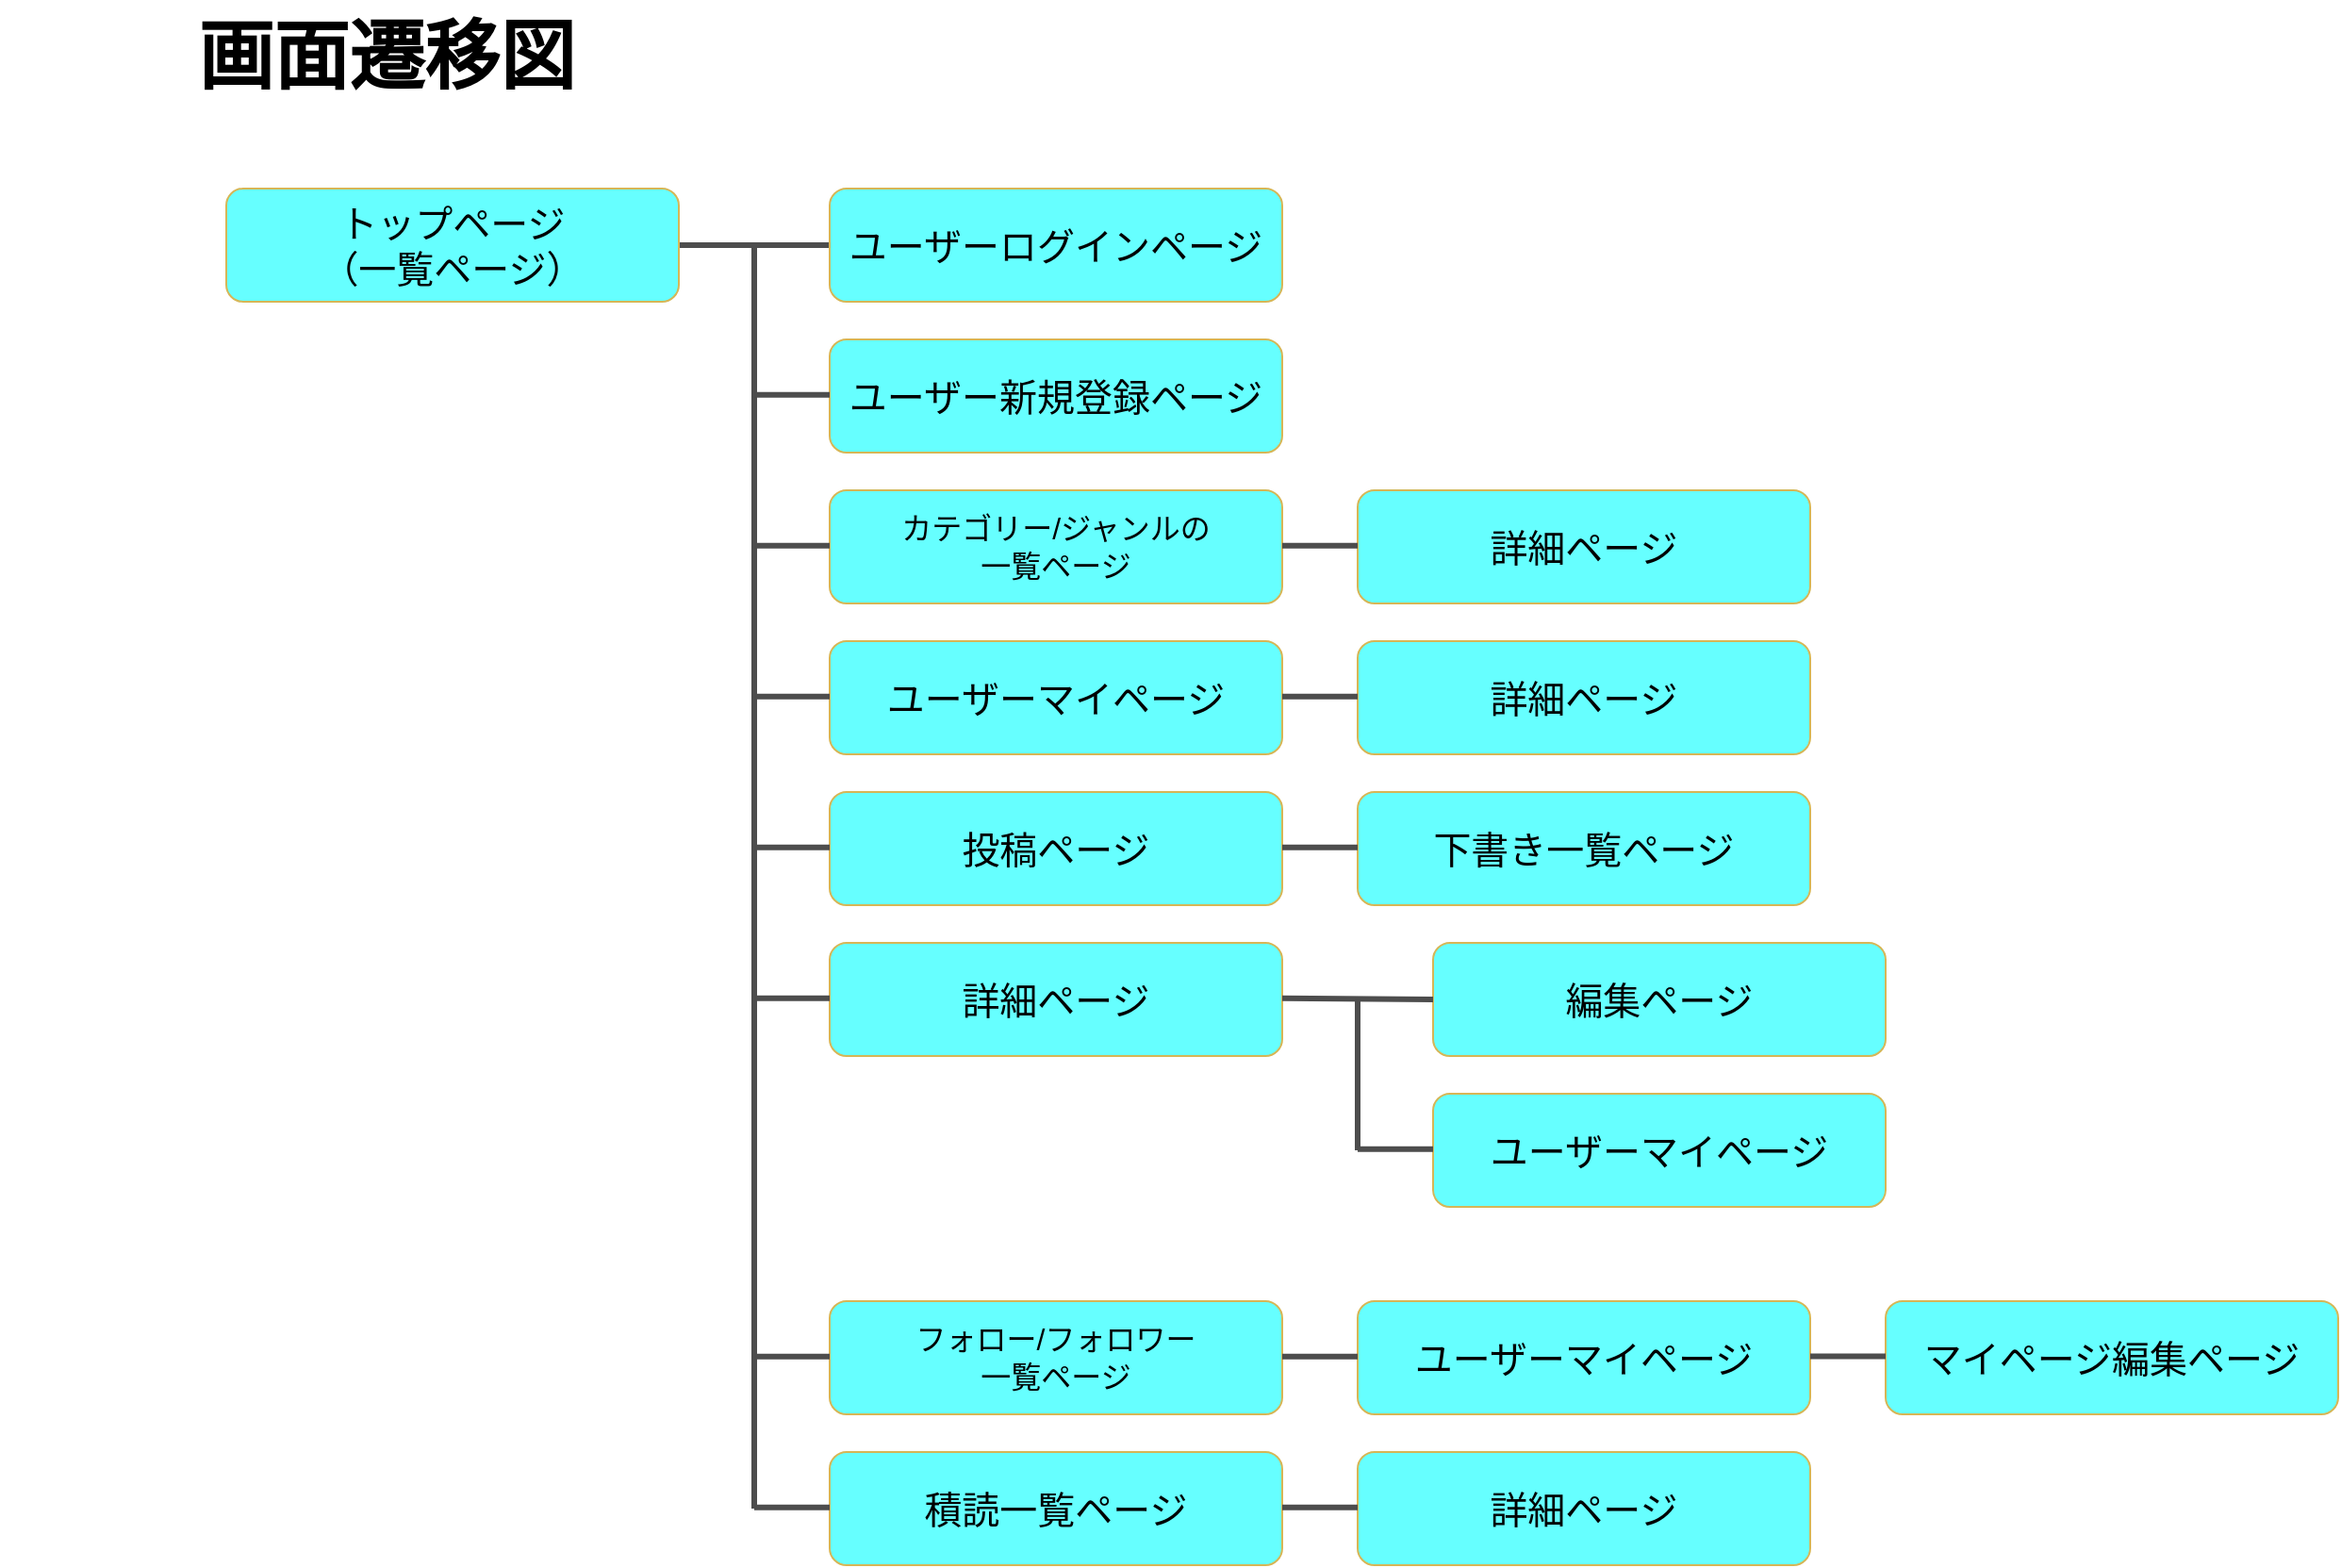 <mxfile>
    <diagram id="E18jz2OUvcIVSyxr4jvv" name="ページ1">
        <mxGraphModel dx="1370" dy="844" grid="1" gridSize="10" guides="1" tooltips="1" connect="1" arrows="1" fold="1" page="1" pageScale="1" pageWidth="827" pageHeight="1169" math="0" shadow="0">
            <root>
                <mxCell id="0"/>
                <mxCell id="1" parent="0"/>
                <mxCell id="2" style="edgeStyle=none;html=1;entryX=0;entryY=0.5;entryDx=0;entryDy=0;endArrow=none;endFill=0;strokeColor=#4D4D4D;strokeWidth=3;" edge="1" parent="1" target="5">
                    <mxGeometry relative="1" as="geometry">
                        <mxPoint x="-80" y="190" as="sourcePoint"/>
                    </mxGeometry>
                </mxCell>
                <mxCell id="3" value="&lt;font style=&quot;font-size: 20px;&quot;&gt;トップページ&lt;br&gt;（一覧ページ）&lt;/font&gt;" style="rounded=1;whiteSpace=wrap;html=1;strokeColor=#d6b656;fillColor=#66FFFF;" vertex="1" parent="1">
                    <mxGeometry x="-320" y="160" width="240" height="60" as="geometry"/>
                </mxCell>
                <mxCell id="4" value="&lt;b style=&quot;font-size: 40px; font-family: &amp;quot;Lucida Console&amp;quot;; background-color: transparent;&quot;&gt;画面遷移図&lt;/b&gt;" style="text;strokeColor=none;align=center;fillColor=none;html=1;verticalAlign=middle;whiteSpace=wrap;rounded=0;" vertex="1" parent="1">
                    <mxGeometry x="-440" y="60" width="410" height="60" as="geometry"/>
                </mxCell>
                <mxCell id="5" value="&lt;span style=&quot;font-size: 20px;&quot;&gt;ユーザーログインページ&lt;/span&gt;" style="rounded=1;whiteSpace=wrap;html=1;strokeColor=#d6b656;fillColor=#66FFFF;" vertex="1" parent="1">
                    <mxGeometry y="160" width="240" height="60" as="geometry"/>
                </mxCell>
                <mxCell id="6" value="&lt;span style=&quot;font-size: 20px;&quot;&gt;ユーザー新規登録ページ&lt;/span&gt;" style="rounded=1;whiteSpace=wrap;html=1;strokeColor=#d6b656;fillColor=#66FFFF;" vertex="1" parent="1">
                    <mxGeometry y="240" width="240" height="60" as="geometry"/>
                </mxCell>
                <mxCell id="7" value="&lt;font style=&quot;font-size: 20px;&quot;&gt;ユーザーマイページ&lt;/font&gt;" style="rounded=1;whiteSpace=wrap;html=1;strokeColor=#d6b656;fillColor=#66FFFF;" vertex="1" parent="1">
                    <mxGeometry y="400" width="240" height="60" as="geometry"/>
                </mxCell>
                <mxCell id="8" value="&lt;span style=&quot;font-size: 20px;&quot;&gt;投稿ページ&lt;/span&gt;" style="rounded=1;whiteSpace=wrap;html=1;strokeColor=#d6b656;fillColor=#66FFFF;" vertex="1" parent="1">
                    <mxGeometry y="480" width="240" height="60" as="geometry"/>
                </mxCell>
                <mxCell id="9" value="&lt;font style=&quot;font-size: 20px;&quot;&gt;詳細ページ&lt;/font&gt;" style="rounded=1;whiteSpace=wrap;html=1;strokeColor=#d6b656;fillColor=#66FFFF;" vertex="1" parent="1">
                    <mxGeometry y="560" width="240" height="60" as="geometry"/>
                </mxCell>
                <mxCell id="10" style="edgeStyle=none;html=1;endArrow=none;endFill=0;strokeColor=#4D4D4D;strokeWidth=3;" edge="1" parent="1">
                    <mxGeometry relative="1" as="geometry">
                        <mxPoint x="-40" y="190" as="sourcePoint"/>
                        <mxPoint x="-40" y="860" as="targetPoint"/>
                    </mxGeometry>
                </mxCell>
                <mxCell id="11" style="edgeStyle=none;html=1;entryX=0;entryY=0.5;entryDx=0;entryDy=0;endArrow=none;endFill=0;strokeColor=#4D4D4D;strokeWidth=3;" edge="1" parent="1">
                    <mxGeometry relative="1" as="geometry">
                        <mxPoint x="-40" y="429.41" as="sourcePoint"/>
                        <mxPoint y="429.41" as="targetPoint"/>
                    </mxGeometry>
                </mxCell>
                <mxCell id="12" style="edgeStyle=none;html=1;entryX=0;entryY=0.5;entryDx=0;entryDy=0;endArrow=none;endFill=0;strokeColor=#4D4D4D;strokeWidth=3;" edge="1" parent="1">
                    <mxGeometry relative="1" as="geometry">
                        <mxPoint x="-40" y="509.41" as="sourcePoint"/>
                        <mxPoint y="509.41" as="targetPoint"/>
                    </mxGeometry>
                </mxCell>
                <mxCell id="13" style="edgeStyle=none;html=1;entryX=0;entryY=0.5;entryDx=0;entryDy=0;endArrow=none;endFill=0;strokeColor=#4D4D4D;strokeWidth=3;" edge="1" parent="1">
                    <mxGeometry relative="1" as="geometry">
                        <mxPoint x="-40" y="589.41" as="sourcePoint"/>
                        <mxPoint y="589.41" as="targetPoint"/>
                    </mxGeometry>
                </mxCell>
                <mxCell id="14" value="&lt;font style=&quot;font-size: 20px;&quot;&gt;下書き一覧ページ&lt;/font&gt;" style="rounded=1;whiteSpace=wrap;html=1;strokeColor=#d6b656;fillColor=#66FFFF;" vertex="1" parent="1">
                    <mxGeometry x="280" y="480" width="240" height="60" as="geometry"/>
                </mxCell>
                <mxCell id="15" value="&lt;font style=&quot;font-size: 16px;&quot;&gt;カテゴリー/ジャンルの&lt;br&gt;一覧ページ&lt;/font&gt;" style="rounded=1;whiteSpace=wrap;html=1;strokeColor=#d6b656;fillColor=#66FFFF;" vertex="1" parent="1">
                    <mxGeometry y="320" width="240" height="60" as="geometry"/>
                </mxCell>
                <mxCell id="16" style="edgeStyle=none;html=1;entryX=0;entryY=0.5;entryDx=0;entryDy=0;endArrow=none;endFill=0;strokeColor=#4D4D4D;strokeWidth=3;" edge="1" parent="1">
                    <mxGeometry relative="1" as="geometry">
                        <mxPoint x="-40" y="269.41" as="sourcePoint"/>
                        <mxPoint y="269.41" as="targetPoint"/>
                    </mxGeometry>
                </mxCell>
                <mxCell id="17" value="&lt;font style=&quot;font-size: 16px;&quot;&gt;フォロー/フォロワー&lt;br&gt;一覧ページ&lt;/font&gt;" style="rounded=1;whiteSpace=wrap;html=1;strokeColor=#d6b656;fillColor=#66FFFF;" vertex="1" parent="1">
                    <mxGeometry y="750" width="240" height="60" as="geometry"/>
                </mxCell>
                <mxCell id="18" value="&lt;font style=&quot;font-size: 20px;&quot;&gt;積読一覧ページ&lt;/font&gt;" style="rounded=1;whiteSpace=wrap;html=1;strokeColor=#d6b656;fillColor=#66FFFF;" vertex="1" parent="1">
                    <mxGeometry y="830" width="240" height="60" as="geometry"/>
                </mxCell>
                <mxCell id="19" style="edgeStyle=none;html=1;entryX=0;entryY=0.5;entryDx=0;entryDy=0;endArrow=none;endFill=0;strokeColor=#4D4D4D;strokeWidth=3;" edge="1" parent="1">
                    <mxGeometry relative="1" as="geometry">
                        <mxPoint x="-40" y="779.41" as="sourcePoint"/>
                        <mxPoint y="779.41" as="targetPoint"/>
                    </mxGeometry>
                </mxCell>
                <mxCell id="20" value="&lt;font style=&quot;font-size: 20px;&quot;&gt;詳細ページ&lt;/font&gt;" style="rounded=1;whiteSpace=wrap;html=1;strokeColor=#d6b656;fillColor=#66FFFF;" vertex="1" parent="1">
                    <mxGeometry x="280" y="400" width="240" height="60" as="geometry"/>
                </mxCell>
                <mxCell id="21" style="edgeStyle=none;html=1;entryX=0;entryY=0.5;entryDx=0;entryDy=0;endArrow=none;endFill=0;strokeColor=#4D4D4D;strokeWidth=3;" edge="1" parent="1">
                    <mxGeometry relative="1" as="geometry">
                        <mxPoint x="240" y="429.41" as="sourcePoint"/>
                        <mxPoint x="280" y="429.41" as="targetPoint"/>
                    </mxGeometry>
                </mxCell>
                <mxCell id="22" style="edgeStyle=none;html=1;entryX=0;entryY=0.5;entryDx=0;entryDy=0;endArrow=none;endFill=0;strokeColor=#4D4D4D;strokeWidth=3;" edge="1" parent="1">
                    <mxGeometry relative="1" as="geometry">
                        <mxPoint x="240" y="509.41" as="sourcePoint"/>
                        <mxPoint x="280" y="509.41" as="targetPoint"/>
                    </mxGeometry>
                </mxCell>
                <mxCell id="23" value="&lt;font style=&quot;font-size: 20px;&quot;&gt;編集ページ&lt;/font&gt;" style="rounded=1;whiteSpace=wrap;html=1;strokeColor=#d6b656;fillColor=#66FFFF;" vertex="1" parent="1">
                    <mxGeometry x="320" y="560" width="240" height="60" as="geometry"/>
                </mxCell>
                <mxCell id="24" style="edgeStyle=none;html=1;entryX=0;entryY=0.5;entryDx=0;entryDy=0;endArrow=none;endFill=0;strokeColor=#4D4D4D;strokeWidth=3;" edge="1" parent="1" target="23">
                    <mxGeometry relative="1" as="geometry">
                        <mxPoint x="240" y="589.41" as="sourcePoint"/>
                        <mxPoint x="280" y="589.41" as="targetPoint"/>
                    </mxGeometry>
                </mxCell>
                <mxCell id="25" value="&lt;font style=&quot;font-size: 20px;&quot;&gt;詳細ページ&lt;/font&gt;" style="rounded=1;whiteSpace=wrap;html=1;strokeColor=#d6b656;fillColor=#66FFFF;" vertex="1" parent="1">
                    <mxGeometry x="280" y="830" width="240" height="60" as="geometry"/>
                </mxCell>
                <mxCell id="26" style="edgeStyle=none;html=1;entryX=0;entryY=0.5;entryDx=0;entryDy=0;endArrow=none;endFill=0;strokeColor=#4D4D4D;strokeWidth=3;" edge="1" parent="1">
                    <mxGeometry relative="1" as="geometry">
                        <mxPoint x="240" y="859.41" as="sourcePoint"/>
                        <mxPoint x="280" y="859.41" as="targetPoint"/>
                    </mxGeometry>
                </mxCell>
                <mxCell id="27" value="&lt;font style=&quot;font-size: 20px;&quot;&gt;詳細ページ&lt;/font&gt;" style="rounded=1;whiteSpace=wrap;html=1;strokeColor=#d6b656;fillColor=#66FFFF;" vertex="1" parent="1">
                    <mxGeometry x="280" y="320" width="240" height="60" as="geometry"/>
                </mxCell>
                <mxCell id="28" style="edgeStyle=none;html=1;entryX=0;entryY=0.5;entryDx=0;entryDy=0;endArrow=none;endFill=0;strokeColor=#4D4D4D;strokeWidth=3;" edge="1" parent="1">
                    <mxGeometry relative="1" as="geometry">
                        <mxPoint x="-40" y="349.41" as="sourcePoint"/>
                        <mxPoint y="349.41" as="targetPoint"/>
                    </mxGeometry>
                </mxCell>
                <mxCell id="29" style="edgeStyle=none;html=1;entryX=0;entryY=0.5;entryDx=0;entryDy=0;endArrow=none;endFill=0;strokeColor=#4D4D4D;strokeWidth=3;" edge="1" parent="1">
                    <mxGeometry relative="1" as="geometry">
                        <mxPoint x="240" y="349.41" as="sourcePoint"/>
                        <mxPoint x="280" y="349.41" as="targetPoint"/>
                    </mxGeometry>
                </mxCell>
                <mxCell id="30" value="&lt;font style=&quot;font-size: 20px;&quot;&gt;ユーザーマイページ&lt;/font&gt;" style="rounded=1;whiteSpace=wrap;html=1;strokeColor=#d6b656;fillColor=#66FFFF;" vertex="1" parent="1">
                    <mxGeometry x="280" y="750" width="240" height="60" as="geometry"/>
                </mxCell>
                <mxCell id="31" style="edgeStyle=none;html=1;entryX=0;entryY=0.5;entryDx=0;entryDy=0;endArrow=none;endFill=0;strokeColor=#4D4D4D;strokeWidth=3;" edge="1" parent="1">
                    <mxGeometry relative="1" as="geometry">
                        <mxPoint x="240" y="779.41" as="sourcePoint"/>
                        <mxPoint x="280" y="779.41" as="targetPoint"/>
                    </mxGeometry>
                </mxCell>
                <mxCell id="32" style="edgeStyle=none;html=1;endArrow=none;endFill=0;strokeColor=#4D4D4D;strokeWidth=3;" edge="1" parent="1">
                    <mxGeometry relative="1" as="geometry">
                        <mxPoint x="280" y="590" as="sourcePoint"/>
                        <mxPoint x="280" y="670" as="targetPoint"/>
                    </mxGeometry>
                </mxCell>
                <mxCell id="33" value="&lt;font style=&quot;font-size: 20px;&quot;&gt;ユーザーマイページ&lt;/font&gt;" style="rounded=1;whiteSpace=wrap;html=1;strokeColor=#d6b656;fillColor=#66FFFF;" vertex="1" parent="1">
                    <mxGeometry x="320" y="640" width="240" height="60" as="geometry"/>
                </mxCell>
                <mxCell id="34" style="edgeStyle=none;html=1;entryX=0;entryY=0.5;entryDx=0;entryDy=0;endArrow=none;endFill=0;strokeColor=#4D4D4D;strokeWidth=3;" edge="1" parent="1">
                    <mxGeometry relative="1" as="geometry">
                        <mxPoint x="280" y="669.41" as="sourcePoint"/>
                        <mxPoint x="320" y="669.41" as="targetPoint"/>
                    </mxGeometry>
                </mxCell>
                <mxCell id="35" style="edgeStyle=none;html=1;entryX=0;entryY=0.5;entryDx=0;entryDy=0;endArrow=none;endFill=0;strokeColor=#4D4D4D;strokeWidth=3;" edge="1" parent="1">
                    <mxGeometry relative="1" as="geometry">
                        <mxPoint x="-40" y="859.41" as="sourcePoint"/>
                        <mxPoint y="859.41" as="targetPoint"/>
                    </mxGeometry>
                </mxCell>
                <mxCell id="36" value="&lt;span style=&quot;font-size: 20px;&quot;&gt;マイページ編集ページ&lt;/span&gt;" style="rounded=1;whiteSpace=wrap;html=1;strokeColor=#d6b656;fillColor=#66FFFF;" vertex="1" parent="1">
                    <mxGeometry x="560" y="750" width="240" height="60" as="geometry"/>
                </mxCell>
                <mxCell id="37" style="edgeStyle=none;html=1;entryX=0;entryY=0.5;entryDx=0;entryDy=0;endArrow=none;endFill=0;strokeColor=#4D4D4D;strokeWidth=3;" edge="1" parent="1">
                    <mxGeometry relative="1" as="geometry">
                        <mxPoint x="520" y="779.23" as="sourcePoint"/>
                        <mxPoint x="560" y="779.23" as="targetPoint"/>
                    </mxGeometry>
                </mxCell>
            </root>
        </mxGraphModel>
    </diagram>
</mxfile>